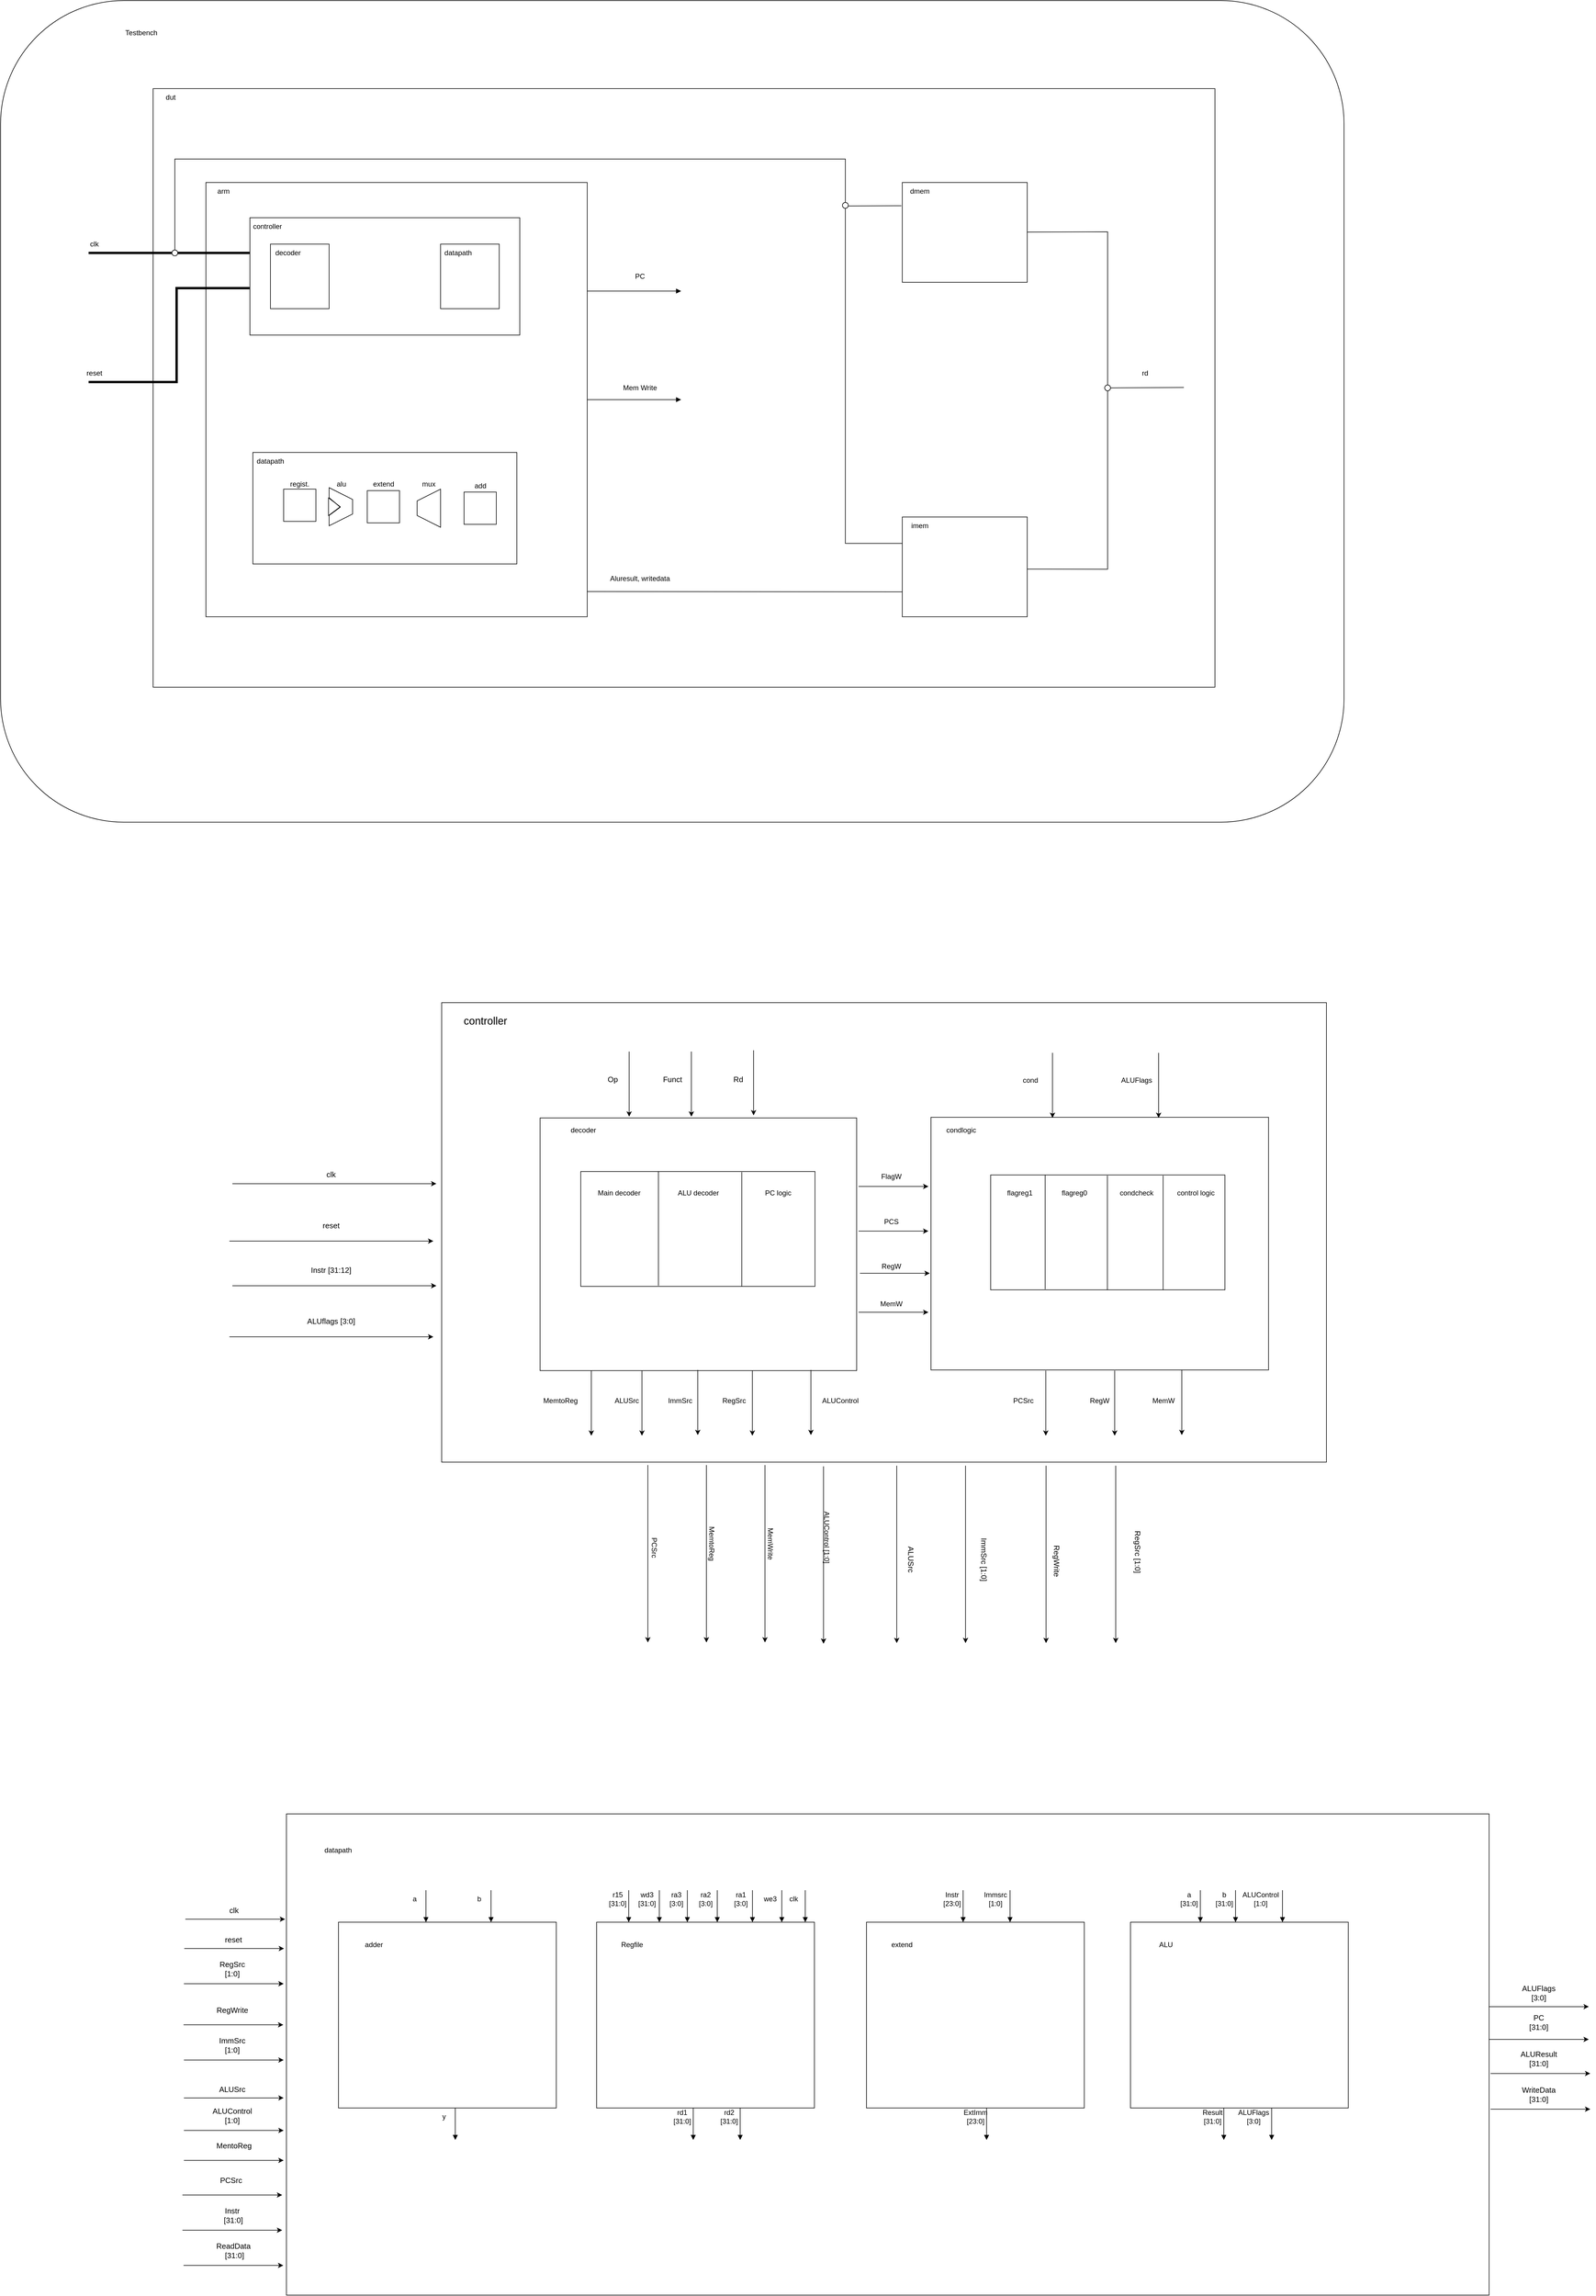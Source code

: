 <mxfile>
    <diagram id="PHuBY_gadde5fpfDUsAO" name="Page-1">
        <mxGraphModel dx="3190" dy="2375" grid="1" gridSize="10" guides="1" tooltips="1" connect="1" arrows="1" fold="1" page="1" pageScale="1" pageWidth="850" pageHeight="1100" math="0" shadow="0">
            <root>
                <mxCell id="0"/>
                <mxCell id="1" parent="0"/>
                <mxCell id="53" value="" style="rounded=1;whiteSpace=wrap;html=1;" parent="1" vertex="1">
                    <mxGeometry x="-710" y="1020" width="2290" height="1400" as="geometry"/>
                </mxCell>
                <mxCell id="2" value="" style="rounded=0;whiteSpace=wrap;html=1;movable=1;resizable=1;rotatable=1;deletable=1;editable=1;locked=0;connectable=1;" parent="1" vertex="1">
                    <mxGeometry x="-450" y="1170" width="1810" height="1020" as="geometry"/>
                </mxCell>
                <mxCell id="3" value="dut" style="text;html=1;align=center;verticalAlign=middle;whiteSpace=wrap;rounded=0;" parent="1" vertex="1">
                    <mxGeometry x="-450" y="1170" width="60" height="30" as="geometry"/>
                </mxCell>
                <mxCell id="4" value="" style="rounded=0;whiteSpace=wrap;html=1;" parent="1" vertex="1">
                    <mxGeometry x="827" y="1330" width="213" height="170" as="geometry"/>
                </mxCell>
                <mxCell id="5" style="edgeStyle=orthogonalEdgeStyle;rounded=0;orthogonalLoop=1;jettySize=auto;html=1;exitX=1;exitY=0.25;exitDx=0;exitDy=0;endArrow=block;endFill=1;" parent="1" source="7" edge="1">
                    <mxGeometry relative="1" as="geometry">
                        <mxPoint x="450" y="1515" as="targetPoint"/>
                    </mxGeometry>
                </mxCell>
                <mxCell id="6" style="edgeStyle=orthogonalEdgeStyle;rounded=0;orthogonalLoop=1;jettySize=auto;html=1;exitX=1;exitY=0.5;exitDx=0;exitDy=0;endArrow=block;endFill=1;" parent="1" source="7" edge="1">
                    <mxGeometry relative="1" as="geometry">
                        <mxPoint x="450" y="1700" as="targetPoint"/>
                    </mxGeometry>
                </mxCell>
                <mxCell id="7" value="" style="rounded=0;whiteSpace=wrap;html=1;movable=1;resizable=1;rotatable=1;deletable=1;editable=1;locked=0;connectable=1;" parent="1" vertex="1">
                    <mxGeometry x="-360" y="1330" width="650" height="740" as="geometry"/>
                </mxCell>
                <mxCell id="8" value="" style="rounded=0;whiteSpace=wrap;html=1;" parent="1" vertex="1">
                    <mxGeometry x="827" y="1900" width="213" height="170" as="geometry"/>
                </mxCell>
                <mxCell id="9" value="" style="endArrow=none;html=1;rounded=0;" parent="1" edge="1">
                    <mxGeometry width="50" height="50" relative="1" as="geometry">
                        <mxPoint x="1040" y="1414.47" as="sourcePoint"/>
                        <mxPoint x="1177" y="1780" as="targetPoint"/>
                        <Array as="points">
                            <mxPoint x="1177" y="1414"/>
                        </Array>
                    </mxGeometry>
                </mxCell>
                <mxCell id="10" value="" style="endArrow=none;html=1;rounded=0;exitX=1;exitY=0.522;exitDx=0;exitDy=0;exitPerimeter=0;" parent="1" source="8" edge="1">
                    <mxGeometry width="50" height="50" relative="1" as="geometry">
                        <mxPoint x="1040" y="2035" as="sourcePoint"/>
                        <mxPoint x="1177" y="1770" as="targetPoint"/>
                        <Array as="points">
                            <mxPoint x="1177" y="1989"/>
                        </Array>
                    </mxGeometry>
                </mxCell>
                <mxCell id="11" value="" style="endArrow=none;html=1;rounded=0;" parent="1" source="13" edge="1">
                    <mxGeometry width="50" height="50" relative="1" as="geometry">
                        <mxPoint x="1177" y="1679.29" as="sourcePoint"/>
                        <mxPoint x="1307" y="1679.29" as="targetPoint"/>
                    </mxGeometry>
                </mxCell>
                <mxCell id="12" value="" style="endArrow=none;html=1;rounded=0;" parent="1" target="13" edge="1">
                    <mxGeometry width="50" height="50" relative="1" as="geometry">
                        <mxPoint x="1177" y="1679.29" as="sourcePoint"/>
                        <mxPoint x="1307" y="1679.29" as="targetPoint"/>
                    </mxGeometry>
                </mxCell>
                <mxCell id="13" value="" style="ellipse;whiteSpace=wrap;html=1;aspect=fixed;fillColor=light-dark(#FFFFFF,#FFFFFF);" parent="1" vertex="1">
                    <mxGeometry x="1172" y="1675" width="10" height="10" as="geometry"/>
                </mxCell>
                <mxCell id="14" value="rd" style="text;html=1;align=center;verticalAlign=middle;whiteSpace=wrap;rounded=0;" parent="1" vertex="1">
                    <mxGeometry x="1211" y="1640" width="60" height="30" as="geometry"/>
                </mxCell>
                <mxCell id="15" value="arm" style="text;html=1;align=center;verticalAlign=middle;whiteSpace=wrap;rounded=0;" parent="1" vertex="1">
                    <mxGeometry x="-360" y="1330" width="60" height="30" as="geometry"/>
                </mxCell>
                <mxCell id="16" value="" style="rounded=0;whiteSpace=wrap;html=1;movable=0;resizable=0;rotatable=0;deletable=0;editable=0;locked=1;connectable=0;" parent="1" vertex="1">
                    <mxGeometry x="-285" y="1390" width="460" height="200" as="geometry"/>
                </mxCell>
                <mxCell id="17" value="" style="rounded=0;whiteSpace=wrap;html=1;strokeColor=light-dark(#000000,#FFFFFF);movable=0;resizable=0;rotatable=0;deletable=0;editable=0;locked=1;connectable=0;" parent="1" vertex="1">
                    <mxGeometry x="-280" y="1790" width="450" height="190" as="geometry"/>
                </mxCell>
                <mxCell id="18" value="" style="rounded=0;whiteSpace=wrap;html=1;" parent="1" vertex="1">
                    <mxGeometry x="-250" y="1435" width="100" height="110" as="geometry"/>
                </mxCell>
                <mxCell id="19" value="" style="rounded=0;whiteSpace=wrap;html=1;" parent="1" vertex="1">
                    <mxGeometry x="40" y="1435" width="100" height="110" as="geometry"/>
                </mxCell>
                <mxCell id="20" value="controller" style="text;html=1;align=center;verticalAlign=middle;whiteSpace=wrap;rounded=0;" parent="1" vertex="1">
                    <mxGeometry x="-285" y="1390" width="60" height="30" as="geometry"/>
                </mxCell>
                <mxCell id="21" value="decoder" style="text;html=1;align=center;verticalAlign=middle;whiteSpace=wrap;rounded=0;" parent="1" vertex="1">
                    <mxGeometry x="-250" y="1435" width="60" height="30" as="geometry"/>
                </mxCell>
                <mxCell id="22" value="datapath" style="text;html=1;align=center;verticalAlign=middle;whiteSpace=wrap;rounded=0;" parent="1" vertex="1">
                    <mxGeometry x="40" y="1435" width="60" height="30" as="geometry"/>
                </mxCell>
                <mxCell id="23" value="datapath" style="text;html=1;align=center;verticalAlign=middle;whiteSpace=wrap;rounded=0;" parent="1" vertex="1">
                    <mxGeometry x="-280" y="1790" width="60" height="30" as="geometry"/>
                </mxCell>
                <mxCell id="24" value="" style="rounded=0;whiteSpace=wrap;html=1;" parent="1" vertex="1">
                    <mxGeometry x="-85" y="1855" width="55" height="55" as="geometry"/>
                </mxCell>
                <mxCell id="25" value="" style="shape=trapezoid;perimeter=trapezoidPerimeter;whiteSpace=wrap;html=1;fixedSize=1;direction=north;" parent="1" vertex="1">
                    <mxGeometry y="1852.5" width="40" height="65" as="geometry"/>
                </mxCell>
                <mxCell id="26" value="" style="rounded=0;whiteSpace=wrap;html=1;" parent="1" vertex="1">
                    <mxGeometry x="80" y="1857.5" width="55" height="55" as="geometry"/>
                </mxCell>
                <mxCell id="27" value="" style="rounded=0;whiteSpace=wrap;html=1;" parent="1" vertex="1">
                    <mxGeometry x="-227.5" y="1852.5" width="55" height="55" as="geometry"/>
                </mxCell>
                <mxCell id="28" value="" style="shape=trapezoid;perimeter=trapezoidPerimeter;whiteSpace=wrap;html=1;fixedSize=1;direction=south;" parent="1" vertex="1">
                    <mxGeometry x="-150" y="1850" width="40" height="65" as="geometry"/>
                </mxCell>
                <mxCell id="29" value="" style="triangle;whiteSpace=wrap;html=1;strokeColor=light-dark(#000000, #121212);" parent="1" vertex="1">
                    <mxGeometry x="-151" y="1867.5" width="20" height="30" as="geometry"/>
                </mxCell>
                <mxCell id="30" value="" style="endArrow=none;html=1;rounded=0;entryX=0.994;entryY=0.513;entryDx=0;entryDy=0;entryPerimeter=0;exitX=0.261;exitY=1.001;exitDx=0;exitDy=0;exitPerimeter=0;" parent="1" source="28" edge="1">
                    <mxGeometry width="50" height="50" relative="1" as="geometry">
                        <mxPoint x="-150" y="1867.5" as="sourcePoint"/>
                        <mxPoint x="-130.76" y="1883.55" as="targetPoint"/>
                    </mxGeometry>
                </mxCell>
                <mxCell id="31" value="" style="endArrow=none;html=1;rounded=0;entryX=0.998;entryY=0.528;entryDx=0;entryDy=0;entryPerimeter=0;exitX=0.734;exitY=1.013;exitDx=0;exitDy=0;exitPerimeter=0;" parent="1" source="28" target="29" edge="1">
                    <mxGeometry width="50" height="50" relative="1" as="geometry">
                        <mxPoint x="-150.75" y="1897.5" as="sourcePoint"/>
                        <mxPoint x="-130.26" y="1883.73" as="targetPoint"/>
                    </mxGeometry>
                </mxCell>
                <mxCell id="32" value="regist." style="text;html=1;align=center;verticalAlign=middle;whiteSpace=wrap;rounded=0;" parent="1" vertex="1">
                    <mxGeometry x="-221" y="1838" width="42" height="12" as="geometry"/>
                </mxCell>
                <mxCell id="33" value="alu" style="text;html=1;align=center;verticalAlign=middle;whiteSpace=wrap;rounded=0;" parent="1" vertex="1">
                    <mxGeometry x="-150" y="1838" width="42" height="12" as="geometry"/>
                </mxCell>
                <mxCell id="34" value="extend" style="text;html=1;align=center;verticalAlign=middle;whiteSpace=wrap;rounded=0;" parent="1" vertex="1">
                    <mxGeometry x="-78.5" y="1838" width="42" height="12" as="geometry"/>
                </mxCell>
                <mxCell id="35" value="mux" style="text;html=1;align=center;verticalAlign=middle;whiteSpace=wrap;rounded=0;" parent="1" vertex="1">
                    <mxGeometry x="-1" y="1838" width="42" height="12" as="geometry"/>
                </mxCell>
                <mxCell id="36" value="add" style="text;html=1;align=center;verticalAlign=middle;whiteSpace=wrap;rounded=0;" parent="1" vertex="1">
                    <mxGeometry x="86.5" y="1840.5" width="42" height="12" as="geometry"/>
                </mxCell>
                <mxCell id="37" value="dmem" style="text;html=1;align=center;verticalAlign=middle;whiteSpace=wrap;rounded=0;" parent="1" vertex="1">
                    <mxGeometry x="827" y="1330" width="60" height="30" as="geometry"/>
                </mxCell>
                <mxCell id="38" value="imem" style="text;html=1;align=center;verticalAlign=middle;whiteSpace=wrap;rounded=0;" parent="1" vertex="1">
                    <mxGeometry x="827" y="1900" width="60" height="30" as="geometry"/>
                </mxCell>
                <mxCell id="39" value="" style="endArrow=none;html=1;rounded=0;shadow=0;strokeWidth=4;" parent="1" source="44" edge="1">
                    <mxGeometry width="50" height="50" relative="1" as="geometry">
                        <mxPoint x="-560" y="1450" as="sourcePoint"/>
                        <mxPoint x="-285" y="1450" as="targetPoint"/>
                    </mxGeometry>
                </mxCell>
                <mxCell id="40" value="" style="endArrow=none;html=1;rounded=0;strokeWidth=4;" parent="1" edge="1">
                    <mxGeometry width="50" height="50" relative="1" as="geometry">
                        <mxPoint x="-560" y="1670" as="sourcePoint"/>
                        <mxPoint x="-285" y="1510" as="targetPoint"/>
                        <Array as="points">
                            <mxPoint x="-410" y="1670"/>
                            <mxPoint x="-410" y="1510"/>
                        </Array>
                    </mxGeometry>
                </mxCell>
                <mxCell id="41" value="clk" style="text;html=1;align=center;verticalAlign=middle;whiteSpace=wrap;rounded=0;" parent="1" vertex="1">
                    <mxGeometry x="-580" y="1420" width="60" height="30" as="geometry"/>
                </mxCell>
                <mxCell id="42" value="reset" style="text;html=1;align=center;verticalAlign=middle;whiteSpace=wrap;rounded=0;" parent="1" vertex="1">
                    <mxGeometry x="-580" y="1640" width="60" height="30" as="geometry"/>
                </mxCell>
                <mxCell id="43" value="" style="endArrow=none;html=1;rounded=0;shadow=0;strokeWidth=4;" parent="1" target="44" edge="1">
                    <mxGeometry width="50" height="50" relative="1" as="geometry">
                        <mxPoint x="-560" y="1450" as="sourcePoint"/>
                        <mxPoint x="-285" y="1450" as="targetPoint"/>
                    </mxGeometry>
                </mxCell>
                <mxCell id="44" value="" style="ellipse;whiteSpace=wrap;html=1;aspect=fixed;fillColor=light-dark(#FFFFFF,#FFFFFF);" parent="1" vertex="1">
                    <mxGeometry x="-418" y="1445" width="10" height="10" as="geometry"/>
                </mxCell>
                <mxCell id="45" value="" style="endArrow=none;html=1;rounded=0;entryX=0;entryY=0.5;entryDx=0;entryDy=0;movable=1;resizable=1;rotatable=1;deletable=1;editable=1;locked=0;connectable=1;exitX=0.5;exitY=0;exitDx=0;exitDy=0;" parent="1" source="44" edge="1">
                    <mxGeometry width="50" height="50" relative="1" as="geometry">
                        <mxPoint x="-413" y="1450" as="sourcePoint"/>
                        <mxPoint x="827" y="1945.0" as="targetPoint"/>
                        <Array as="points">
                            <mxPoint x="-413" y="1290"/>
                            <mxPoint x="640" y="1290"/>
                            <mxPoint x="730" y="1290"/>
                            <mxPoint x="730" y="1710"/>
                            <mxPoint x="730" y="1945"/>
                        </Array>
                    </mxGeometry>
                </mxCell>
                <mxCell id="46" value="" style="endArrow=none;html=1;rounded=0;entryX=0;entryY=0.75;entryDx=0;entryDy=0;" parent="1" target="8" edge="1">
                    <mxGeometry width="50" height="50" relative="1" as="geometry">
                        <mxPoint x="290" y="2027" as="sourcePoint"/>
                        <mxPoint x="340" y="1970" as="targetPoint"/>
                    </mxGeometry>
                </mxCell>
                <mxCell id="47" value="PC" style="text;html=1;align=center;verticalAlign=middle;whiteSpace=wrap;rounded=0;" parent="1" vertex="1">
                    <mxGeometry x="350" y="1475" width="60" height="30" as="geometry"/>
                </mxCell>
                <mxCell id="48" value="Mem Write" style="text;html=1;align=center;verticalAlign=middle;whiteSpace=wrap;rounded=0;" parent="1" vertex="1">
                    <mxGeometry x="350" y="1665" width="60" height="30" as="geometry"/>
                </mxCell>
                <mxCell id="49" value="Aluresult, writedata" style="text;html=1;align=center;verticalAlign=middle;whiteSpace=wrap;rounded=0;" parent="1" vertex="1">
                    <mxGeometry x="320" y="1990" width="120" height="30" as="geometry"/>
                </mxCell>
                <mxCell id="50" value="" style="endArrow=none;html=1;rounded=0;entryX=-0.007;entryY=0.233;entryDx=0;entryDy=0;entryPerimeter=0;movable=1;resizable=1;rotatable=1;deletable=1;editable=1;locked=0;connectable=1;" parent="1" target="4" edge="1">
                    <mxGeometry width="50" height="50" relative="1" as="geometry">
                        <mxPoint x="730" y="1370" as="sourcePoint"/>
                        <mxPoint x="820" y="1370" as="targetPoint"/>
                    </mxGeometry>
                </mxCell>
                <mxCell id="51" value="" style="ellipse;whiteSpace=wrap;html=1;aspect=fixed;fillColor=light-dark(#FFFFFF,#FFFFFF);" parent="1" vertex="1">
                    <mxGeometry x="725" y="1364" width="10" height="10" as="geometry"/>
                </mxCell>
                <mxCell id="54" value="Testbench" style="text;html=1;align=center;verticalAlign=middle;whiteSpace=wrap;rounded=0;" parent="1" vertex="1">
                    <mxGeometry x="-520" y="1050" width="100" height="50" as="geometry"/>
                </mxCell>
                <mxCell id="55" value="" style="group" vertex="1" connectable="0" parent="1">
                    <mxGeometry x="-320" y="2700" width="1870" height="1120" as="geometry"/>
                </mxCell>
                <mxCell id="56" value="" style="endArrow=classic;html=1;rounded=0;" edge="1" parent="55">
                    <mxGeometry width="50" height="50" relative="1" as="geometry">
                        <mxPoint x="5.116" y="510.046" as="sourcePoint"/>
                        <mxPoint x="352.756" y="510.046" as="targetPoint"/>
                    </mxGeometry>
                </mxCell>
                <mxCell id="57" value="" style="endArrow=classic;html=1;rounded=0;" edge="1" parent="55">
                    <mxGeometry width="50" height="50" relative="1" as="geometry">
                        <mxPoint x="5.116" y="336.065" as="sourcePoint"/>
                        <mxPoint x="352.756" y="336.065" as="targetPoint"/>
                    </mxGeometry>
                </mxCell>
                <mxCell id="58" value="" style="endArrow=classic;html=1;rounded=0;" edge="1" parent="55">
                    <mxGeometry width="50" height="50" relative="1" as="geometry">
                        <mxPoint x="0.003" y="597.036" as="sourcePoint"/>
                        <mxPoint x="347.644" y="597.036" as="targetPoint"/>
                    </mxGeometry>
                </mxCell>
                <mxCell id="59" value="&lt;font style=&quot;font-size: 13px;&quot;&gt;clk&lt;/font&gt;" style="text;html=1;align=center;verticalAlign=middle;whiteSpace=wrap;rounded=0;" vertex="1" parent="55">
                    <mxGeometry x="112.475" y="303.444" width="122.697" height="32.621" as="geometry"/>
                </mxCell>
                <mxCell id="60" value="&lt;font style=&quot;font-size: 13px;&quot;&gt;reset&lt;/font&gt;" style="text;html=1;align=center;verticalAlign=middle;whiteSpace=wrap;rounded=0;" vertex="1" parent="55">
                    <mxGeometry x="112.475" y="390.434" width="122.697" height="32.621" as="geometry"/>
                </mxCell>
                <mxCell id="61" value="&lt;font style=&quot;font-size: 13px;&quot;&gt;Instr [31:12]&lt;/font&gt;" style="text;html=1;align=center;verticalAlign=middle;whiteSpace=wrap;rounded=0;" vertex="1" parent="55">
                    <mxGeometry x="112.475" y="466.551" width="122.697" height="32.621" as="geometry"/>
                </mxCell>
                <mxCell id="62" value="&lt;font style=&quot;font-size: 13px;&quot;&gt;ALUflags [3:0]&lt;/font&gt;" style="text;html=1;align=center;verticalAlign=middle;whiteSpace=wrap;rounded=0;" vertex="1" parent="55">
                    <mxGeometry x="112.475" y="553.541" width="122.697" height="32.621" as="geometry"/>
                </mxCell>
                <mxCell id="63" value="" style="rounded=0;whiteSpace=wrap;html=1;movable=1;resizable=1;rotatable=1;deletable=1;editable=1;locked=0;connectable=1;" vertex="1" parent="55">
                    <mxGeometry x="361.854" y="27.598" width="1508.146" height="782.913" as="geometry"/>
                </mxCell>
                <mxCell id="64" value="" style="rounded=0;whiteSpace=wrap;html=1;" vertex="1" parent="55">
                    <mxGeometry x="1195.903" y="222.913" width="575.427" height="430.602" as="geometry"/>
                </mxCell>
                <mxCell id="65" value="&lt;font style=&quot;font-size: 18px;&quot;&gt;controller&lt;/font&gt;" style="text;html=1;align=center;verticalAlign=middle;whiteSpace=wrap;rounded=0;" vertex="1" parent="55">
                    <mxGeometry x="338.459" width="196.715" height="117.437" as="geometry"/>
                </mxCell>
                <mxCell id="66" value="condlogic" style="text;html=1;align=center;verticalAlign=middle;whiteSpace=wrap;rounded=0;" vertex="1" parent="55">
                    <mxGeometry x="1148.714" y="186.006" width="196.715" height="117.437" as="geometry"/>
                </mxCell>
                <mxCell id="67" value="" style="endArrow=classic;html=1;rounded=0;" edge="1" parent="55">
                    <mxGeometry width="50" height="50" relative="1" as="geometry">
                        <mxPoint y="433.929" as="sourcePoint"/>
                        <mxPoint x="347.64" y="433.929" as="targetPoint"/>
                    </mxGeometry>
                </mxCell>
                <mxCell id="68" value="" style="endArrow=classic;html=1;rounded=0;" edge="1" parent="55">
                    <mxGeometry width="50" height="50" relative="1" as="geometry">
                        <mxPoint x="1583.963" y="113.087" as="sourcePoint"/>
                        <mxPoint x="1583.962" y="224" as="targetPoint"/>
                    </mxGeometry>
                </mxCell>
                <mxCell id="69" value="" style="endArrow=classic;html=1;rounded=0;" edge="1" parent="55">
                    <mxGeometry width="50" height="50" relative="1" as="geometry">
                        <mxPoint x="1072.504" y="555.187" as="sourcePoint"/>
                        <mxPoint x="1191.529" y="555.187" as="targetPoint"/>
                    </mxGeometry>
                </mxCell>
                <mxCell id="70" value="" style="endArrow=classic;html=1;rounded=0;" edge="1" parent="55">
                    <mxGeometry width="50" height="50" relative="1" as="geometry">
                        <mxPoint x="1074.837" y="488.785" as="sourcePoint"/>
                        <mxPoint x="1193.863" y="488.785" as="targetPoint"/>
                    </mxGeometry>
                </mxCell>
                <mxCell id="71" value="" style="endArrow=classic;html=1;rounded=0;" edge="1" parent="55">
                    <mxGeometry width="50" height="50" relative="1" as="geometry">
                        <mxPoint x="1072.504" y="416.85" as="sourcePoint"/>
                        <mxPoint x="1191.529" y="416.85" as="targetPoint"/>
                    </mxGeometry>
                </mxCell>
                <mxCell id="72" value="" style="endArrow=classic;html=1;rounded=0;" edge="1" parent="55">
                    <mxGeometry width="50" height="50" relative="1" as="geometry">
                        <mxPoint x="1072.504" y="340.764" as="sourcePoint"/>
                        <mxPoint x="1191.529" y="340.764" as="targetPoint"/>
                    </mxGeometry>
                </mxCell>
                <mxCell id="73" value="FlagW" style="text;html=1;align=center;verticalAlign=middle;whiteSpace=wrap;rounded=0;" vertex="1" parent="55">
                    <mxGeometry x="1091.097" y="307.369" width="74.866" height="32.621" as="geometry"/>
                </mxCell>
                <mxCell id="74" value="PCS" style="text;html=1;align=center;verticalAlign=middle;whiteSpace=wrap;rounded=0;" vertex="1" parent="55">
                    <mxGeometry x="1091.097" y="384.932" width="74.866" height="32.621" as="geometry"/>
                </mxCell>
                <mxCell id="75" value="RegW" style="text;html=1;align=center;verticalAlign=middle;whiteSpace=wrap;rounded=0;" vertex="1" parent="55">
                    <mxGeometry x="1091.097" y="461.049" width="74.866" height="32.621" as="geometry"/>
                </mxCell>
                <mxCell id="76" value="MemW" style="text;html=1;align=center;verticalAlign=middle;whiteSpace=wrap;rounded=0;" vertex="1" parent="55">
                    <mxGeometry x="1091.097" y="524.845" width="74.866" height="32.621" as="geometry"/>
                </mxCell>
                <mxCell id="77" value="" style="rounded=0;whiteSpace=wrap;html=1;" vertex="1" parent="55">
                    <mxGeometry x="529.601" y="224" width="539.64" height="430.602" as="geometry"/>
                </mxCell>
                <mxCell id="78" value="decoder" style="text;html=1;align=center;verticalAlign=middle;whiteSpace=wrap;rounded=0;" vertex="1" parent="55">
                    <mxGeometry x="505.35" y="186.006" width="196.715" height="117.437" as="geometry"/>
                </mxCell>
                <mxCell id="79" value="" style="endArrow=classic;html=1;rounded=0;" edge="1" parent="55">
                    <mxGeometry width="50" height="50" relative="1" as="geometry">
                        <mxPoint x="681.419" y="110.913" as="sourcePoint"/>
                        <mxPoint x="681.419" y="221.825" as="targetPoint"/>
                    </mxGeometry>
                </mxCell>
                <mxCell id="80" value="" style="endArrow=classic;html=1;rounded=0;" edge="1" parent="55">
                    <mxGeometry width="50" height="50" relative="1" as="geometry">
                        <mxPoint x="787.479" y="110.913" as="sourcePoint"/>
                        <mxPoint x="787.478" y="221.825" as="targetPoint"/>
                    </mxGeometry>
                </mxCell>
                <mxCell id="81" value="" style="endArrow=classic;html=1;rounded=0;" edge="1" parent="55">
                    <mxGeometry width="50" height="50" relative="1" as="geometry">
                        <mxPoint x="893.538" y="108.738" as="sourcePoint"/>
                        <mxPoint x="893.538" y="219.65" as="targetPoint"/>
                    </mxGeometry>
                </mxCell>
                <mxCell id="82" value="&lt;font style=&quot;font-size: 13px;&quot;&gt;Op&lt;/font&gt;" style="text;html=1;align=center;verticalAlign=middle;whiteSpace=wrap;rounded=0;" vertex="1" parent="55">
                    <mxGeometry x="591.99" y="141.359" width="122.697" height="32.621" as="geometry"/>
                </mxCell>
                <mxCell id="83" value="&lt;font style=&quot;font-size: 13px;&quot;&gt;Funct&lt;/font&gt;" style="text;html=1;align=center;verticalAlign=middle;whiteSpace=wrap;rounded=0;" vertex="1" parent="55">
                    <mxGeometry x="693.895" y="141.359" width="122.697" height="32.621" as="geometry"/>
                </mxCell>
                <mxCell id="84" value="&lt;font style=&quot;font-size: 13px;&quot;&gt;Rd&lt;/font&gt;" style="text;html=1;align=center;verticalAlign=middle;whiteSpace=wrap;rounded=0;" vertex="1" parent="55">
                    <mxGeometry x="806.194" y="141.359" width="122.697" height="32.621" as="geometry"/>
                </mxCell>
                <mxCell id="85" value="" style="endArrow=classic;html=1;rounded=0;" edge="1" parent="55">
                    <mxGeometry width="50" height="50" relative="1" as="geometry">
                        <mxPoint x="616.942" y="654.602" as="sourcePoint"/>
                        <mxPoint x="616.942" y="765.515" as="targetPoint"/>
                    </mxGeometry>
                </mxCell>
                <mxCell id="86" value="" style="endArrow=classic;html=1;rounded=0;" edge="1" parent="55">
                    <mxGeometry width="50" height="50" relative="1" as="geometry">
                        <mxPoint x="703.253" y="654.602" as="sourcePoint"/>
                        <mxPoint x="703.253" y="765.515" as="targetPoint"/>
                    </mxGeometry>
                </mxCell>
                <mxCell id="87" value="" style="endArrow=classic;html=1;rounded=0;" edge="1" parent="55">
                    <mxGeometry width="50" height="50" relative="1" as="geometry">
                        <mxPoint x="798.378" y="653.515" as="sourcePoint"/>
                        <mxPoint x="798.378" y="764.427" as="targetPoint"/>
                    </mxGeometry>
                </mxCell>
                <mxCell id="88" value="" style="endArrow=classic;html=1;rounded=0;" edge="1" parent="55">
                    <mxGeometry width="50" height="50" relative="1" as="geometry">
                        <mxPoint x="891.45" y="654.602" as="sourcePoint"/>
                        <mxPoint x="891.449" y="765.515" as="targetPoint"/>
                    </mxGeometry>
                </mxCell>
                <mxCell id="89" value="" style="endArrow=classic;html=1;rounded=0;" edge="1" parent="55">
                    <mxGeometry width="50" height="50" relative="1" as="geometry">
                        <mxPoint x="1403.043" y="113.087" as="sourcePoint"/>
                        <mxPoint x="1403.043" y="224" as="targetPoint"/>
                    </mxGeometry>
                </mxCell>
                <mxCell id="90" value="cond" style="text;html=1;align=center;verticalAlign=middle;whiteSpace=wrap;rounded=0;" vertex="1" parent="55">
                    <mxGeometry x="1328.171" y="143.534" width="74.866" height="32.621" as="geometry"/>
                </mxCell>
                <mxCell id="91" value="ALUFlags" style="text;html=1;align=center;verticalAlign=middle;whiteSpace=wrap;rounded=0;" vertex="1" parent="55">
                    <mxGeometry x="1509.097" y="143.534" width="74.866" height="32.621" as="geometry"/>
                </mxCell>
                <mxCell id="92" value="" style="endArrow=classic;html=1;rounded=0;" edge="1" parent="55">
                    <mxGeometry width="50" height="50" relative="1" as="geometry">
                        <mxPoint x="1391.64" y="654.602" as="sourcePoint"/>
                        <mxPoint x="1391.64" y="765.515" as="targetPoint"/>
                    </mxGeometry>
                </mxCell>
                <mxCell id="93" value="" style="endArrow=classic;html=1;rounded=0;" edge="1" parent="55">
                    <mxGeometry width="50" height="50" relative="1" as="geometry">
                        <mxPoint x="1509.095" y="654.602" as="sourcePoint"/>
                        <mxPoint x="1509.095" y="765.515" as="targetPoint"/>
                    </mxGeometry>
                </mxCell>
                <mxCell id="94" value="" style="endArrow=classic;html=1;rounded=0;" edge="1" parent="55">
                    <mxGeometry width="50" height="50" relative="1" as="geometry">
                        <mxPoint x="1623.474" y="653.515" as="sourcePoint"/>
                        <mxPoint x="1623.473" y="764.427" as="targetPoint"/>
                    </mxGeometry>
                </mxCell>
                <mxCell id="95" value="PCSrc" style="text;html=1;align=center;verticalAlign=middle;whiteSpace=wrap;rounded=0;" vertex="1" parent="55">
                    <mxGeometry x="1315.694" y="689.398" width="74.866" height="32.621" as="geometry"/>
                </mxCell>
                <mxCell id="96" value="" style="endArrow=classic;html=1;rounded=0;" edge="1" parent="55">
                    <mxGeometry width="50" height="50" relative="1" as="geometry">
                        <mxPoint x="1137.539" y="816.621" as="sourcePoint"/>
                        <mxPoint x="1137.539" y="1118.913" as="targetPoint"/>
                    </mxGeometry>
                </mxCell>
                <mxCell id="97" value="" style="endArrow=classic;html=1;rounded=0;" edge="1" parent="55">
                    <mxGeometry width="50" height="50" relative="1" as="geometry">
                        <mxPoint x="1012.762" y="817.709" as="sourcePoint"/>
                        <mxPoint x="1012.762" y="1120" as="targetPoint"/>
                    </mxGeometry>
                </mxCell>
                <mxCell id="98" value="&lt;font style=&quot;font-size: 13px;&quot;&gt;ALUSrc&lt;/font&gt;" style="text;html=1;align=center;verticalAlign=middle;whiteSpace=wrap;rounded=0;rotation=90;" vertex="1" parent="55">
                    <mxGeometry x="1100.106" y="960.155" width="122.697" height="32.621" as="geometry"/>
                </mxCell>
                <mxCell id="99" value="" style="endArrow=classic;html=1;rounded=0;" edge="1" parent="55">
                    <mxGeometry width="50" height="50" relative="1" as="geometry">
                        <mxPoint x="912.941" y="815.534" as="sourcePoint"/>
                        <mxPoint x="912.941" y="1117.825" as="targetPoint"/>
                    </mxGeometry>
                </mxCell>
                <mxCell id="100" value="" style="endArrow=classic;html=1;rounded=0;" edge="1" parent="55">
                    <mxGeometry width="50" height="50" relative="1" as="geometry">
                        <mxPoint x="713.3" y="815.534" as="sourcePoint"/>
                        <mxPoint x="713.3" y="1117.825" as="targetPoint"/>
                    </mxGeometry>
                </mxCell>
                <mxCell id="101" value="" style="endArrow=classic;html=1;rounded=0;" edge="1" parent="55">
                    <mxGeometry width="50" height="50" relative="1" as="geometry">
                        <mxPoint x="813.12" y="815.534" as="sourcePoint"/>
                        <mxPoint x="813.12" y="1117.825" as="targetPoint"/>
                    </mxGeometry>
                </mxCell>
                <mxCell id="102" value="ALUControl [1:0]" style="text;html=1;align=center;verticalAlign=middle;resizable=0;points=[];autosize=1;strokeColor=none;fillColor=none;rotation=90;" vertex="1" parent="55">
                    <mxGeometry x="962.852" y="923.184" width="110" height="30" as="geometry"/>
                </mxCell>
                <mxCell id="103" value="MemWrite" style="text;html=1;align=center;verticalAlign=middle;resizable=0;points=[];autosize=1;strokeColor=none;fillColor=none;rotation=90;" vertex="1" parent="55">
                    <mxGeometry x="881.747" y="934.058" width="80" height="30" as="geometry"/>
                </mxCell>
                <mxCell id="104" value="MemtoReg" style="text;html=1;align=center;verticalAlign=middle;resizable=0;points=[];autosize=1;strokeColor=none;fillColor=none;rotation=90;" vertex="1" parent="55">
                    <mxGeometry x="781.926" y="934.058" width="80" height="30" as="geometry"/>
                </mxCell>
                <mxCell id="105" value="PCSrc" style="text;html=1;align=center;verticalAlign=middle;resizable=0;points=[];autosize=1;strokeColor=none;fillColor=none;rotation=90;" vertex="1" parent="55">
                    <mxGeometry x="694.583" y="940.583" width="60" height="30" as="geometry"/>
                </mxCell>
                <mxCell id="106" value="&lt;font style=&quot;font-size: 13px;&quot;&gt;RegSrc [1:0]&lt;/font&gt;" style="text;html=1;align=center;verticalAlign=middle;whiteSpace=wrap;rounded=0;rotation=90;" vertex="1" parent="55">
                    <mxGeometry x="1486.914" y="947.107" width="122.697" height="32.621" as="geometry"/>
                </mxCell>
                <mxCell id="107" value="" style="endArrow=classic;html=1;rounded=0;" edge="1" parent="55">
                    <mxGeometry width="50" height="50" relative="1" as="geometry">
                        <mxPoint x="1510.832" y="816.621" as="sourcePoint"/>
                        <mxPoint x="1510.832" y="1118.913" as="targetPoint"/>
                    </mxGeometry>
                </mxCell>
                <mxCell id="108" value="" style="endArrow=classic;html=1;rounded=0;" edge="1" parent="55">
                    <mxGeometry width="50" height="50" relative="1" as="geometry">
                        <mxPoint x="1392.082" y="816.621" as="sourcePoint"/>
                        <mxPoint x="1392.082" y="1118.913" as="targetPoint"/>
                    </mxGeometry>
                </mxCell>
                <mxCell id="109" value="&lt;font style=&quot;font-size: 13px;&quot;&gt;RegWrite&lt;/font&gt;" style="text;html=1;align=center;verticalAlign=middle;whiteSpace=wrap;rounded=0;rotation=90;" vertex="1" parent="55">
                    <mxGeometry x="1349.658" y="962.33" width="122.697" height="32.621" as="geometry"/>
                </mxCell>
                <mxCell id="110" value="" style="endArrow=classic;html=1;rounded=0;" edge="1" parent="55">
                    <mxGeometry width="50" height="50" relative="1" as="geometry">
                        <mxPoint x="1254.828" y="816.621" as="sourcePoint"/>
                        <mxPoint x="1254.828" y="1118.913" as="targetPoint"/>
                    </mxGeometry>
                </mxCell>
                <mxCell id="111" value="&lt;span style=&quot;font-size: 13px;&quot;&gt;ImmSrc [1:0]&lt;/span&gt;" style="text;html=1;align=center;verticalAlign=middle;whiteSpace=wrap;rounded=0;rotation=90;" vertex="1" parent="55">
                    <mxGeometry x="1224.882" y="960.155" width="122.697" height="32.621" as="geometry"/>
                </mxCell>
                <mxCell id="112" value="RegW" style="text;html=1;align=center;verticalAlign=middle;whiteSpace=wrap;rounded=0;" vertex="1" parent="55">
                    <mxGeometry x="1446.185" y="689.398" width="74.866" height="32.621" as="geometry"/>
                </mxCell>
                <mxCell id="113" value="MemW" style="text;html=1;align=center;verticalAlign=middle;whiteSpace=wrap;rounded=0;" vertex="1" parent="55">
                    <mxGeometry x="1554.84" y="689.398" width="74.866" height="32.621" as="geometry"/>
                </mxCell>
                <mxCell id="114" value="" style="endArrow=classic;html=1;rounded=0;" edge="1" parent="55">
                    <mxGeometry width="50" height="50" relative="1" as="geometry">
                        <mxPoint x="991.271" y="653.515" as="sourcePoint"/>
                        <mxPoint x="991.27" y="764.427" as="targetPoint"/>
                    </mxGeometry>
                </mxCell>
                <mxCell id="115" value="MemtoReg" style="text;html=1;align=center;verticalAlign=middle;whiteSpace=wrap;rounded=0;" vertex="1" parent="55">
                    <mxGeometry x="527.495" y="689.398" width="74.866" height="32.621" as="geometry"/>
                </mxCell>
                <mxCell id="116" value="ALUSrc" style="text;html=1;align=center;verticalAlign=middle;whiteSpace=wrap;rounded=0;" vertex="1" parent="55">
                    <mxGeometry x="639.818" y="689.398" width="74.866" height="32.621" as="geometry"/>
                </mxCell>
                <mxCell id="117" value="ImmSrc" style="text;html=1;align=center;verticalAlign=middle;whiteSpace=wrap;rounded=0;" vertex="1" parent="55">
                    <mxGeometry x="731.329" y="689.398" width="74.866" height="32.621" as="geometry"/>
                </mxCell>
                <mxCell id="118" value="RegSrc" style="text;html=1;align=center;verticalAlign=middle;whiteSpace=wrap;rounded=0;" vertex="1" parent="55">
                    <mxGeometry x="822.828" y="689.398" width="74.866" height="32.621" as="geometry"/>
                </mxCell>
                <mxCell id="119" value="ALUControl" style="text;html=1;align=center;verticalAlign=middle;whiteSpace=wrap;rounded=0;" vertex="1" parent="55">
                    <mxGeometry x="1003.753" y="689.398" width="74.866" height="32.621" as="geometry"/>
                </mxCell>
                <mxCell id="120" value="" style="rounded=0;whiteSpace=wrap;html=1;" vertex="1" parent="55">
                    <mxGeometry x="598.929" y="315.34" width="399.284" height="195.728" as="geometry"/>
                </mxCell>
                <mxCell id="121" value="" style="rounded=0;whiteSpace=wrap;html=1;" vertex="1" parent="55">
                    <mxGeometry x="1297.676" y="321.19" width="399.284" height="195.728" as="geometry"/>
                </mxCell>
                <mxCell id="122" value="" style="endArrow=none;html=1;rounded=0;entryX=0.25;entryY=0;entryDx=0;entryDy=0;" edge="1" parent="55">
                    <mxGeometry width="50" height="50" relative="1" as="geometry">
                        <mxPoint x="731.354" y="509.981" as="sourcePoint"/>
                        <mxPoint x="731.354" y="315.34" as="targetPoint"/>
                    </mxGeometry>
                </mxCell>
                <mxCell id="123" value="" style="endArrow=none;html=1;rounded=0;entryX=0.25;entryY=0;entryDx=0;entryDy=0;" edge="1" parent="55">
                    <mxGeometry width="50" height="50" relative="1" as="geometry">
                        <mxPoint x="873.437" y="511.068" as="sourcePoint"/>
                        <mxPoint x="873.437" y="316.427" as="targetPoint"/>
                    </mxGeometry>
                </mxCell>
                <mxCell id="124" value="Main decoder" style="text;html=1;align=center;verticalAlign=middle;whiteSpace=wrap;rounded=0;" vertex="1" parent="55">
                    <mxGeometry x="627.204" y="336.065" width="74.866" height="32.621" as="geometry"/>
                </mxCell>
                <mxCell id="125" value="ALU decoder" style="text;html=1;align=center;verticalAlign=middle;whiteSpace=wrap;rounded=0;" vertex="1" parent="55">
                    <mxGeometry x="761.987" y="336.065" width="74.866" height="32.621" as="geometry"/>
                </mxCell>
                <mxCell id="126" value="PC logic" style="text;html=1;align=center;verticalAlign=middle;whiteSpace=wrap;rounded=0;" vertex="1" parent="55">
                    <mxGeometry x="898.392" y="336.065" width="74.866" height="32.621" as="geometry"/>
                </mxCell>
                <mxCell id="127" value="" style="endArrow=none;html=1;rounded=0;entryX=0.25;entryY=0;entryDx=0;entryDy=0;" edge="1" parent="55">
                    <mxGeometry width="50" height="50" relative="1" as="geometry">
                        <mxPoint x="1390.56" y="515.831" as="sourcePoint"/>
                        <mxPoint x="1390.56" y="321.19" as="targetPoint"/>
                    </mxGeometry>
                </mxCell>
                <mxCell id="128" value="" style="endArrow=none;html=1;rounded=0;entryX=0.25;entryY=0;entryDx=0;entryDy=0;" edge="1" parent="55">
                    <mxGeometry width="50" height="50" relative="1" as="geometry">
                        <mxPoint x="1496.657" y="516.918" as="sourcePoint"/>
                        <mxPoint x="1496.657" y="322.277" as="targetPoint"/>
                    </mxGeometry>
                </mxCell>
                <mxCell id="129" value="" style="endArrow=none;html=1;rounded=0;entryX=0.25;entryY=0;entryDx=0;entryDy=0;" edge="1" parent="55">
                    <mxGeometry width="50" height="50" relative="1" as="geometry">
                        <mxPoint x="1591.611" y="516.918" as="sourcePoint"/>
                        <mxPoint x="1591.611" y="322.277" as="targetPoint"/>
                    </mxGeometry>
                </mxCell>
                <mxCell id="130" value="flagreg1" style="text;html=1;align=center;verticalAlign=middle;whiteSpace=wrap;rounded=0;" vertex="1" parent="55">
                    <mxGeometry x="1310.154" y="336.065" width="74.866" height="32.621" as="geometry"/>
                </mxCell>
                <mxCell id="131" value="flagreg0&lt;span style=&quot;color: rgba(0, 0, 0, 0); font-family: monospace; font-size: 0px; text-align: start; text-wrap-mode: nowrap;&quot;&gt;%3CmxGraphModel%3E%3Croot%3E%3CmxCell%20id%3D%220%22%2F%3E%3CmxCell%20id%3D%221%22%20parent%3D%220%22%2F%3E%3CmxCell%20id%3D%222%22%20value%3D%22flagreg1%22%20style%3D%22text%3Bhtml%3D1%3Balign%3Dcenter%3BverticalAlign%3Dmiddle%3BwhiteSpace%3Dwrap%3Brounded%3D0%3B%22%20vertex%3D%221%22%20parent%3D%221%22%3E%3CmxGeometry%20x%3D%22560%22%20y%3D%222639.06%22%20width%3D%2260%22%20height%3D%2230%22%20as%3D%22geometry%22%2F%3E%3C%2FmxCell%3E%3C%2Froot%3E%3C%2FmxGraphModel%3E&lt;/span&gt;" style="text;html=1;align=center;verticalAlign=middle;whiteSpace=wrap;rounded=0;" vertex="1" parent="55">
                    <mxGeometry x="1403.037" y="336.065" width="74.866" height="32.621" as="geometry"/>
                </mxCell>
                <mxCell id="132" value="condcheck" style="text;html=1;align=center;verticalAlign=middle;whiteSpace=wrap;rounded=0;" vertex="1" parent="55">
                    <mxGeometry x="1509.097" y="336.065" width="74.866" height="32.621" as="geometry"/>
                </mxCell>
                <mxCell id="133" value="control logic" style="text;html=1;align=center;verticalAlign=middle;whiteSpace=wrap;rounded=0;" vertex="1" parent="55">
                    <mxGeometry x="1609.617" y="336.065" width="74.866" height="32.621" as="geometry"/>
                </mxCell>
                <mxCell id="134" value="y" style="group;movable=1;resizable=1;rotatable=1;deletable=1;editable=1;locked=0;connectable=1;" connectable="0" vertex="1" parent="1">
                    <mxGeometry x="-222.75" y="4110" width="2050" height="820" as="geometry"/>
                </mxCell>
                <mxCell id="135" value="" style="rounded=0;whiteSpace=wrap;html=1;movable=0;resizable=0;rotatable=0;deletable=0;editable=0;locked=1;connectable=0;" vertex="1" parent="134">
                    <mxGeometry width="2050" height="820" as="geometry"/>
                </mxCell>
                <mxCell id="136" value="" style="rounded=0;whiteSpace=wrap;html=1;" vertex="1" parent="134">
                    <mxGeometry x="528.75" y="184.5" width="371.25" height="316.611" as="geometry"/>
                </mxCell>
                <mxCell id="137" value="datapath" style="text;html=1;align=center;verticalAlign=middle;whiteSpace=wrap;rounded=0;" vertex="1" parent="134">
                    <mxGeometry width="177.228" height="123.0" as="geometry"/>
                </mxCell>
                <mxCell id="138" value="" style="rounded=0;whiteSpace=wrap;html=1;" vertex="1" parent="134">
                    <mxGeometry x="88.75" y="184.5" width="371.25" height="316.611" as="geometry"/>
                </mxCell>
                <mxCell id="139" value="" style="rounded=0;whiteSpace=wrap;html=1;" vertex="1" parent="134">
                    <mxGeometry x="988.75" y="184.5" width="371.25" height="316.611" as="geometry"/>
                </mxCell>
                <mxCell id="140" value="" style="rounded=0;whiteSpace=wrap;html=1;" vertex="1" parent="134">
                    <mxGeometry x="1438.75" y="184.5" width="371.25" height="316.611" as="geometry"/>
                </mxCell>
                <mxCell id="141" value="adder" style="text;html=1;align=center;verticalAlign=middle;whiteSpace=wrap;rounded=0;" vertex="1" parent="134">
                    <mxGeometry x="88.75" y="184.5" width="121.25" height="77.444" as="geometry"/>
                </mxCell>
                <mxCell id="142" value="Regfile" style="text;html=1;align=center;verticalAlign=middle;whiteSpace=wrap;rounded=0;" vertex="1" parent="134">
                    <mxGeometry x="528.75" y="184.5" width="121.25" height="77.444" as="geometry"/>
                </mxCell>
                <mxCell id="143" value="extend" style="text;html=1;align=center;verticalAlign=middle;whiteSpace=wrap;rounded=0;" vertex="1" parent="134">
                    <mxGeometry x="988.75" y="184.5" width="121.25" height="77.444" as="geometry"/>
                </mxCell>
                <mxCell id="144" value="ALU" style="text;html=1;align=center;verticalAlign=middle;whiteSpace=wrap;rounded=0;" vertex="1" parent="134">
                    <mxGeometry x="1438.75" y="184.5" width="121.25" height="77.444" as="geometry"/>
                </mxCell>
                <mxCell id="145" value="" style="endArrow=block;html=1;rounded=0;endFill=1;" edge="1" parent="134">
                    <mxGeometry width="50" height="50" relative="1" as="geometry">
                        <mxPoint x="237.82" y="130" as="sourcePoint"/>
                        <mxPoint x="237.82" y="184.5" as="targetPoint"/>
                    </mxGeometry>
                </mxCell>
                <mxCell id="146" value="" style="endArrow=block;html=1;rounded=0;endFill=1;" edge="1" parent="134">
                    <mxGeometry width="50" height="50" relative="1" as="geometry">
                        <mxPoint x="348.75" y="130" as="sourcePoint"/>
                        <mxPoint x="348.75" y="184.5" as="targetPoint"/>
                    </mxGeometry>
                </mxCell>
                <mxCell id="147" value="a" style="text;html=1;align=center;verticalAlign=middle;whiteSpace=wrap;rounded=0;" vertex="1" parent="134">
                    <mxGeometry x="188.75" y="130" width="60" height="30" as="geometry"/>
                </mxCell>
                <mxCell id="148" value="b" style="text;html=1;align=center;verticalAlign=middle;whiteSpace=wrap;rounded=0;" vertex="1" parent="134">
                    <mxGeometry x="298.75" y="130" width="60" height="30" as="geometry"/>
                </mxCell>
                <mxCell id="149" value="" style="endArrow=block;html=1;rounded=0;endFill=1;" edge="1" parent="134">
                    <mxGeometry width="50" height="50" relative="1" as="geometry">
                        <mxPoint x="287.82" y="501.11" as="sourcePoint"/>
                        <mxPoint x="287.82" y="555.61" as="targetPoint"/>
                    </mxGeometry>
                </mxCell>
                <mxCell id="150" value="y" style="text;html=1;align=center;verticalAlign=middle;whiteSpace=wrap;rounded=0;" vertex="1" parent="134">
                    <mxGeometry x="238.75" y="501.11" width="60" height="30" as="geometry"/>
                </mxCell>
                <mxCell id="151" value="" style="endArrow=block;html=1;rounded=0;endFill=1;" edge="1" parent="134">
                    <mxGeometry width="50" height="50" relative="1" as="geometry">
                        <mxPoint x="844.38" y="130" as="sourcePoint"/>
                        <mxPoint x="844.38" y="184.5" as="targetPoint"/>
                    </mxGeometry>
                </mxCell>
                <mxCell id="152" value="" style="endArrow=block;html=1;rounded=0;endFill=1;" edge="1" parent="134">
                    <mxGeometry width="50" height="50" relative="1" as="geometry">
                        <mxPoint x="884.38" y="130" as="sourcePoint"/>
                        <mxPoint x="884.38" y="184.5" as="targetPoint"/>
                    </mxGeometry>
                </mxCell>
                <mxCell id="153" value="we3" style="text;html=1;align=center;verticalAlign=middle;whiteSpace=wrap;rounded=0;" vertex="1" parent="134">
                    <mxGeometry x="794.38" y="130" width="60" height="30" as="geometry"/>
                </mxCell>
                <mxCell id="154" value="clk" style="text;html=1;align=center;verticalAlign=middle;whiteSpace=wrap;rounded=0;" vertex="1" parent="134">
                    <mxGeometry x="834.38" y="130" width="60" height="30" as="geometry"/>
                </mxCell>
                <mxCell id="155" value="" style="endArrow=block;html=1;rounded=0;endFill=1;" edge="1" parent="134">
                    <mxGeometry width="50" height="50" relative="1" as="geometry">
                        <mxPoint x="794.38" y="130" as="sourcePoint"/>
                        <mxPoint x="794.38" y="184.5" as="targetPoint"/>
                    </mxGeometry>
                </mxCell>
                <mxCell id="156" value="ra1&lt;div&gt;[3:0]&lt;/div&gt;" style="text;html=1;align=center;verticalAlign=middle;whiteSpace=wrap;rounded=0;" vertex="1" parent="134">
                    <mxGeometry x="744.38" y="130" width="60" height="30" as="geometry"/>
                </mxCell>
                <mxCell id="157" value="" style="endArrow=block;html=1;rounded=0;endFill=1;" edge="1" parent="134">
                    <mxGeometry width="50" height="50" relative="1" as="geometry">
                        <mxPoint x="635.63" y="130" as="sourcePoint"/>
                        <mxPoint x="635.63" y="184.5" as="targetPoint"/>
                    </mxGeometry>
                </mxCell>
                <mxCell id="158" value="wd3&lt;div&gt;[31:0]&lt;/div&gt;" style="text;html=1;align=center;verticalAlign=middle;whiteSpace=wrap;rounded=0;" vertex="1" parent="134">
                    <mxGeometry x="584.38" y="130" width="60" height="30" as="geometry"/>
                </mxCell>
                <mxCell id="159" value="" style="endArrow=block;html=1;rounded=0;endFill=1;" edge="1" parent="134">
                    <mxGeometry width="50" height="50" relative="1" as="geometry">
                        <mxPoint x="583.45" y="130" as="sourcePoint"/>
                        <mxPoint x="583.45" y="184.5" as="targetPoint"/>
                    </mxGeometry>
                </mxCell>
                <mxCell id="160" value="r15&lt;div&gt;[31:0]&lt;/div&gt;" style="text;html=1;align=center;verticalAlign=middle;whiteSpace=wrap;rounded=0;" vertex="1" parent="134">
                    <mxGeometry x="534.38" y="130" width="60" height="30" as="geometry"/>
                </mxCell>
                <mxCell id="161" value="" style="endArrow=block;html=1;rounded=0;endFill=1;" edge="1" parent="134">
                    <mxGeometry width="50" height="50" relative="1" as="geometry">
                        <mxPoint x="683.38" y="130" as="sourcePoint"/>
                        <mxPoint x="683.38" y="184.5" as="targetPoint"/>
                    </mxGeometry>
                </mxCell>
                <mxCell id="162" value="ra3&lt;div&gt;[3:0]&lt;/div&gt;" style="text;html=1;align=center;verticalAlign=middle;whiteSpace=wrap;rounded=0;" vertex="1" parent="134">
                    <mxGeometry x="634.38" y="130" width="60" height="30" as="geometry"/>
                </mxCell>
                <mxCell id="163" value="" style="endArrow=block;html=1;rounded=0;endFill=1;" edge="1" parent="134">
                    <mxGeometry width="50" height="50" relative="1" as="geometry">
                        <mxPoint x="734.38" y="130" as="sourcePoint"/>
                        <mxPoint x="734.38" y="184.5" as="targetPoint"/>
                    </mxGeometry>
                </mxCell>
                <mxCell id="164" value="ra2&lt;div&gt;[3:0]&lt;/div&gt;" style="text;html=1;align=center;verticalAlign=middle;whiteSpace=wrap;rounded=0;" vertex="1" parent="134">
                    <mxGeometry x="684.38" y="130" width="60" height="30" as="geometry"/>
                </mxCell>
                <mxCell id="165" value="" style="endArrow=block;html=1;rounded=0;endFill=1;" edge="1" parent="134">
                    <mxGeometry width="50" height="50" relative="1" as="geometry">
                        <mxPoint x="693.44" y="501.11" as="sourcePoint"/>
                        <mxPoint x="693.44" y="555.61" as="targetPoint"/>
                    </mxGeometry>
                </mxCell>
                <mxCell id="166" value="rd1&lt;div&gt;[31:0]&lt;/div&gt;" style="text;html=1;align=center;verticalAlign=middle;whiteSpace=wrap;rounded=0;" vertex="1" parent="134">
                    <mxGeometry x="644.37" y="501.11" width="60" height="30" as="geometry"/>
                </mxCell>
                <mxCell id="167" value="" style="endArrow=block;html=1;rounded=0;endFill=1;" edge="1" parent="134">
                    <mxGeometry width="50" height="50" relative="1" as="geometry">
                        <mxPoint x="773.44" y="501.11" as="sourcePoint"/>
                        <mxPoint x="773.44" y="555.61" as="targetPoint"/>
                    </mxGeometry>
                </mxCell>
                <mxCell id="168" value="rd2&lt;div&gt;[31:0]&lt;/div&gt;" style="text;html=1;align=center;verticalAlign=middle;whiteSpace=wrap;rounded=0;" vertex="1" parent="134">
                    <mxGeometry x="724.37" y="501.11" width="60" height="30" as="geometry"/>
                </mxCell>
                <mxCell id="169" value="" style="endArrow=block;html=1;rounded=0;endFill=1;" edge="1" parent="134">
                    <mxGeometry width="50" height="50" relative="1" as="geometry">
                        <mxPoint x="1153.45" y="130" as="sourcePoint"/>
                        <mxPoint x="1153.45" y="184.5" as="targetPoint"/>
                    </mxGeometry>
                </mxCell>
                <mxCell id="170" value="Instr&lt;div&gt;[23:0]&lt;/div&gt;" style="text;html=1;align=center;verticalAlign=middle;whiteSpace=wrap;rounded=0;" vertex="1" parent="134">
                    <mxGeometry x="1104.38" y="130" width="60" height="30" as="geometry"/>
                </mxCell>
                <mxCell id="171" value="" style="endArrow=block;html=1;rounded=0;endFill=1;" edge="1" parent="134">
                    <mxGeometry width="50" height="50" relative="1" as="geometry">
                        <mxPoint x="1233.45" y="130" as="sourcePoint"/>
                        <mxPoint x="1233.45" y="184.5" as="targetPoint"/>
                    </mxGeometry>
                </mxCell>
                <mxCell id="172" value="Immsrc&lt;br&gt;&lt;div&gt;[1:0]&lt;/div&gt;" style="text;html=1;align=center;verticalAlign=middle;whiteSpace=wrap;rounded=0;" vertex="1" parent="134">
                    <mxGeometry x="1178.75" y="130" width="60" height="30" as="geometry"/>
                </mxCell>
                <mxCell id="173" value="" style="endArrow=block;html=1;rounded=0;endFill=1;" edge="1" parent="134">
                    <mxGeometry width="50" height="50" relative="1" as="geometry">
                        <mxPoint x="1193.44" y="501.11" as="sourcePoint"/>
                        <mxPoint x="1193.44" y="555.61" as="targetPoint"/>
                    </mxGeometry>
                </mxCell>
                <mxCell id="174" value="&lt;div&gt;ExtImm&lt;/div&gt;&lt;div&gt;[23:0]&lt;/div&gt;" style="text;html=1;align=center;verticalAlign=middle;whiteSpace=wrap;rounded=0;" vertex="1" parent="134">
                    <mxGeometry x="1144.37" y="501.11" width="60" height="30" as="geometry"/>
                </mxCell>
                <mxCell id="175" value="" style="endArrow=block;html=1;rounded=0;endFill=1;" edge="1" parent="134">
                    <mxGeometry width="50" height="50" relative="1" as="geometry">
                        <mxPoint x="1617.82" y="130" as="sourcePoint"/>
                        <mxPoint x="1617.82" y="184.5" as="targetPoint"/>
                    </mxGeometry>
                </mxCell>
                <mxCell id="176" value="b&lt;br&gt;&lt;div&gt;[31:0]&lt;/div&gt;" style="text;html=1;align=center;verticalAlign=middle;whiteSpace=wrap;rounded=0;" vertex="1" parent="134">
                    <mxGeometry x="1568.75" y="130" width="60" height="30" as="geometry"/>
                </mxCell>
                <mxCell id="177" value="" style="endArrow=block;html=1;rounded=0;endFill=1;" edge="1" parent="134">
                    <mxGeometry width="50" height="50" relative="1" as="geometry">
                        <mxPoint x="1697.82" y="130" as="sourcePoint"/>
                        <mxPoint x="1697.82" y="184.5" as="targetPoint"/>
                    </mxGeometry>
                </mxCell>
                <mxCell id="178" value="ALUControl&lt;br&gt;&lt;div&gt;[1:0]&lt;/div&gt;" style="text;html=1;align=center;verticalAlign=middle;whiteSpace=wrap;rounded=0;" vertex="1" parent="134">
                    <mxGeometry x="1630.31" y="130" width="60" height="30" as="geometry"/>
                </mxCell>
                <mxCell id="179" value="" style="endArrow=block;html=1;rounded=0;endFill=1;" edge="1" parent="134">
                    <mxGeometry width="50" height="50" relative="1" as="geometry">
                        <mxPoint x="1557.82" y="130" as="sourcePoint"/>
                        <mxPoint x="1557.82" y="184.5" as="targetPoint"/>
                    </mxGeometry>
                </mxCell>
                <mxCell id="180" value="a&lt;br&gt;&lt;div&gt;[31:0]&lt;/div&gt;" style="text;html=1;align=center;verticalAlign=middle;whiteSpace=wrap;rounded=0;" vertex="1" parent="134">
                    <mxGeometry x="1508.75" y="130" width="60" height="30" as="geometry"/>
                </mxCell>
                <mxCell id="181" value="" style="endArrow=block;html=1;rounded=0;endFill=1;" edge="1" parent="134">
                    <mxGeometry width="50" height="50" relative="1" as="geometry">
                        <mxPoint x="1679.38" y="501.11" as="sourcePoint"/>
                        <mxPoint x="1679.38" y="555.61" as="targetPoint"/>
                    </mxGeometry>
                </mxCell>
                <mxCell id="182" value="&lt;div&gt;ALUFlags&lt;/div&gt;&lt;div&gt;[3:0]&lt;/div&gt;" style="text;html=1;align=center;verticalAlign=middle;whiteSpace=wrap;rounded=0;" vertex="1" parent="134">
                    <mxGeometry x="1618.75" y="501.11" width="60" height="30" as="geometry"/>
                </mxCell>
                <mxCell id="183" value="" style="endArrow=block;html=1;rounded=0;endFill=1;" edge="1" parent="134">
                    <mxGeometry width="50" height="50" relative="1" as="geometry">
                        <mxPoint x="1597.82" y="501.11" as="sourcePoint"/>
                        <mxPoint x="1597.82" y="555.61" as="targetPoint"/>
                    </mxGeometry>
                </mxCell>
                <mxCell id="184" value="Result&lt;br&gt;&lt;div&gt;[31:0]&lt;/div&gt;" style="text;html=1;align=center;verticalAlign=middle;whiteSpace=wrap;rounded=0;" vertex="1" parent="134">
                    <mxGeometry x="1548.75" y="501.11" width="60" height="30" as="geometry"/>
                </mxCell>
                <mxCell id="185" value="" style="endArrow=classic;html=1;rounded=0;" edge="1" parent="1">
                    <mxGeometry width="50" height="50" relative="1" as="geometry">
                        <mxPoint x="-396.87" y="4339.37" as="sourcePoint"/>
                        <mxPoint x="-226.87" y="4339.37" as="targetPoint"/>
                    </mxGeometry>
                </mxCell>
                <mxCell id="186" value="" style="endArrow=classic;html=1;rounded=0;" edge="1" parent="1">
                    <mxGeometry width="50" height="50" relative="1" as="geometry">
                        <mxPoint x="-397.5" y="4399.37" as="sourcePoint"/>
                        <mxPoint x="-227.5" y="4399.37" as="targetPoint"/>
                    </mxGeometry>
                </mxCell>
                <mxCell id="187" value="" style="endArrow=classic;html=1;rounded=0;" edge="1" parent="1">
                    <mxGeometry width="50" height="50" relative="1" as="geometry">
                        <mxPoint x="-397.5" y="4593.94" as="sourcePoint"/>
                        <mxPoint x="-227.5" y="4593.94" as="targetPoint"/>
                    </mxGeometry>
                </mxCell>
                <mxCell id="188" value="" style="endArrow=classic;html=1;rounded=0;" edge="1" parent="1">
                    <mxGeometry width="50" height="50" relative="1" as="geometry">
                        <mxPoint x="-395" y="4289.37" as="sourcePoint"/>
                        <mxPoint x="-225" y="4289.37" as="targetPoint"/>
                    </mxGeometry>
                </mxCell>
                <mxCell id="189" value="" style="endArrow=classic;html=1;rounded=0;" edge="1" parent="1">
                    <mxGeometry width="50" height="50" relative="1" as="geometry">
                        <mxPoint x="-398.12" y="4469.37" as="sourcePoint"/>
                        <mxPoint x="-228.12" y="4469.37" as="targetPoint"/>
                    </mxGeometry>
                </mxCell>
                <mxCell id="190" value="" style="endArrow=classic;html=1;rounded=0;" edge="1" parent="1">
                    <mxGeometry width="50" height="50" relative="1" as="geometry">
                        <mxPoint x="-397.5" y="4649.37" as="sourcePoint"/>
                        <mxPoint x="-227.5" y="4649.37" as="targetPoint"/>
                    </mxGeometry>
                </mxCell>
                <mxCell id="191" value="&lt;font style=&quot;font-size: 13px;&quot;&gt;clk&lt;/font&gt;" style="text;html=1;align=center;verticalAlign=middle;whiteSpace=wrap;rounded=0;" vertex="1" parent="1">
                    <mxGeometry x="-342.5" y="4259.37" width="60" height="30" as="geometry"/>
                </mxCell>
                <mxCell id="192" value="" style="endArrow=classic;html=1;rounded=0;" edge="1" parent="1">
                    <mxGeometry width="50" height="50" relative="1" as="geometry">
                        <mxPoint x="-397.5" y="4529.37" as="sourcePoint"/>
                        <mxPoint x="-227.5" y="4529.37" as="targetPoint"/>
                    </mxGeometry>
                </mxCell>
                <mxCell id="193" value="&lt;font style=&quot;font-size: 13px;&quot;&gt;reset&lt;/font&gt;" style="text;html=1;align=center;verticalAlign=middle;whiteSpace=wrap;rounded=0;" vertex="1" parent="1">
                    <mxGeometry x="-343.12" y="4309.37" width="60" height="30" as="geometry"/>
                </mxCell>
                <mxCell id="194" value="" style="endArrow=classic;html=1;rounded=0;" edge="1" parent="1">
                    <mxGeometry width="50" height="50" relative="1" as="geometry">
                        <mxPoint x="-397.5" y="4700.37" as="sourcePoint"/>
                        <mxPoint x="-227.5" y="4700.37" as="targetPoint"/>
                    </mxGeometry>
                </mxCell>
                <mxCell id="195" value="&lt;font style=&quot;font-size: 13px;&quot;&gt;RegSrc [1:0]&lt;/font&gt;" style="text;html=1;align=center;verticalAlign=middle;whiteSpace=wrap;rounded=0;" vertex="1" parent="1">
                    <mxGeometry x="-345" y="4359.37" width="60" height="30" as="geometry"/>
                </mxCell>
                <mxCell id="196" value="&lt;font style=&quot;font-size: 13px;&quot;&gt;ImmSrc&lt;/font&gt;&lt;div&gt;&lt;font style=&quot;font-size: 13px;&quot;&gt;[1:0]&lt;/font&gt;&lt;/div&gt;" style="text;html=1;align=center;verticalAlign=middle;whiteSpace=wrap;rounded=0;" vertex="1" parent="1">
                    <mxGeometry x="-345" y="4489.37" width="60" height="30" as="geometry"/>
                </mxCell>
                <mxCell id="197" value="&lt;font style=&quot;font-size: 13px;&quot;&gt;RegWrite&amp;nbsp;&lt;/font&gt;" style="text;html=1;align=center;verticalAlign=middle;whiteSpace=wrap;rounded=0;" vertex="1" parent="1">
                    <mxGeometry x="-343.12" y="4429.37" width="60" height="30" as="geometry"/>
                </mxCell>
                <mxCell id="198" value="&lt;font style=&quot;font-size: 13px;&quot;&gt;ALUSrc&lt;/font&gt;" style="text;html=1;align=center;verticalAlign=middle;whiteSpace=wrap;rounded=0;" vertex="1" parent="1">
                    <mxGeometry x="-345" y="4564.37" width="60" height="30" as="geometry"/>
                </mxCell>
                <mxCell id="199" value="&lt;font style=&quot;font-size: 13px;&quot;&gt;ALUControl&lt;/font&gt;&lt;div&gt;&lt;font style=&quot;font-size: 13px;&quot;&gt;[1:0]&lt;/font&gt;&lt;/div&gt;" style="text;html=1;align=center;verticalAlign=middle;whiteSpace=wrap;rounded=0;" vertex="1" parent="1">
                    <mxGeometry x="-345" y="4609.37" width="60" height="30" as="geometry"/>
                </mxCell>
                <mxCell id="200" value="&lt;font style=&quot;font-size: 13px;&quot;&gt;MentoReg&lt;/font&gt;" style="text;html=1;align=center;verticalAlign=middle;whiteSpace=wrap;rounded=0;" vertex="1" parent="1">
                    <mxGeometry x="-342.5" y="4660.37" width="60" height="30" as="geometry"/>
                </mxCell>
                <mxCell id="201" value="&lt;font style=&quot;font-size: 13px;&quot;&gt;PCSrc&lt;/font&gt;" style="text;html=1;align=center;verticalAlign=middle;whiteSpace=wrap;rounded=0;" vertex="1" parent="1">
                    <mxGeometry x="-347.5" y="4719.37" width="60" height="30" as="geometry"/>
                </mxCell>
                <mxCell id="202" value="&lt;font style=&quot;font-size: 13px;&quot;&gt;Instr&lt;/font&gt;&lt;div&gt;&lt;font style=&quot;font-size: 13px;&quot;&gt;&amp;nbsp;[31:0]&lt;/font&gt;&lt;/div&gt;" style="text;html=1;align=center;verticalAlign=middle;whiteSpace=wrap;rounded=0;" vertex="1" parent="1">
                    <mxGeometry x="-345" y="4779.37" width="60" height="30" as="geometry"/>
                </mxCell>
                <mxCell id="203" value="" style="endArrow=classic;html=1;rounded=0;" edge="1" parent="1">
                    <mxGeometry width="50" height="50" relative="1" as="geometry">
                        <mxPoint x="-400" y="4759.37" as="sourcePoint"/>
                        <mxPoint x="-230" y="4759.37" as="targetPoint"/>
                    </mxGeometry>
                </mxCell>
                <mxCell id="204" value="" style="endArrow=classic;html=1;rounded=0;" edge="1" parent="1">
                    <mxGeometry width="50" height="50" relative="1" as="geometry">
                        <mxPoint x="-400" y="4819.37" as="sourcePoint"/>
                        <mxPoint x="-230" y="4819.37" as="targetPoint"/>
                    </mxGeometry>
                </mxCell>
                <mxCell id="205" value="&lt;font style=&quot;font-size: 13px;&quot;&gt;ReadData&lt;/font&gt;&lt;div&gt;&lt;font style=&quot;font-size: 13px;&quot;&gt;&amp;nbsp;[31:0]&lt;/font&gt;&lt;/div&gt;" style="text;html=1;align=center;verticalAlign=middle;whiteSpace=wrap;rounded=0;" vertex="1" parent="1">
                    <mxGeometry x="-343.12" y="4839.37" width="60" height="30" as="geometry"/>
                </mxCell>
                <mxCell id="206" value="" style="endArrow=classic;html=1;rounded=0;" edge="1" parent="1">
                    <mxGeometry width="50" height="50" relative="1" as="geometry">
                        <mxPoint x="-398.12" y="4879.37" as="sourcePoint"/>
                        <mxPoint x="-228.12" y="4879.37" as="targetPoint"/>
                    </mxGeometry>
                </mxCell>
                <mxCell id="207" value="" style="endArrow=classic;html=1;rounded=0;" edge="1" parent="1">
                    <mxGeometry width="50" height="50" relative="1" as="geometry">
                        <mxPoint x="1827.25" y="4494.23" as="sourcePoint"/>
                        <mxPoint x="1997.25" y="4494.23" as="targetPoint"/>
                    </mxGeometry>
                </mxCell>
                <mxCell id="208" value="" style="endArrow=classic;html=1;rounded=0;" edge="1" parent="1">
                    <mxGeometry width="50" height="50" relative="1" as="geometry">
                        <mxPoint x="1829.75" y="4552.32" as="sourcePoint"/>
                        <mxPoint x="1999.75" y="4552.32" as="targetPoint"/>
                    </mxGeometry>
                </mxCell>
                <mxCell id="209" value="" style="endArrow=classic;html=1;rounded=0;" edge="1" parent="1">
                    <mxGeometry width="50" height="50" relative="1" as="geometry">
                        <mxPoint x="1827.25" y="4438.46" as="sourcePoint"/>
                        <mxPoint x="1997.25" y="4438.46" as="targetPoint"/>
                    </mxGeometry>
                </mxCell>
                <mxCell id="210" value="&lt;font style=&quot;font-size: 13px;&quot;&gt;ALUFlags&lt;/font&gt;&lt;div&gt;&lt;font style=&quot;font-size: 13px;&quot;&gt;[3:0]&lt;/font&gt;&lt;/div&gt;" style="text;html=1;align=center;verticalAlign=middle;whiteSpace=wrap;rounded=0;" vertex="1" parent="1">
                    <mxGeometry x="1882.25" y="4400" width="60" height="30" as="geometry"/>
                </mxCell>
                <mxCell id="211" value="&lt;font style=&quot;font-size: 13px;&quot;&gt;ALUResult [31:0]&lt;/font&gt;" style="text;html=1;align=center;verticalAlign=middle;whiteSpace=wrap;rounded=0;" vertex="1" parent="1">
                    <mxGeometry x="1882.25" y="4512.32" width="60" height="30" as="geometry"/>
                </mxCell>
                <mxCell id="212" value="&lt;font style=&quot;font-size: 13px;&quot;&gt;PC&lt;/font&gt;&lt;div&gt;&lt;font style=&quot;font-size: 13px;&quot;&gt;[31:0]&lt;/font&gt;&lt;/div&gt;" style="text;html=1;align=center;verticalAlign=middle;whiteSpace=wrap;rounded=0;" vertex="1" parent="1">
                    <mxGeometry x="1882.25" y="4450" width="60" height="30" as="geometry"/>
                </mxCell>
                <mxCell id="213" value="" style="endArrow=classic;html=1;rounded=0;" edge="1" parent="1">
                    <mxGeometry width="50" height="50" relative="1" as="geometry">
                        <mxPoint x="1829.75" y="4613.12" as="sourcePoint"/>
                        <mxPoint x="1999.75" y="4613.12" as="targetPoint"/>
                    </mxGeometry>
                </mxCell>
                <mxCell id="214" value="&lt;font style=&quot;font-size: 13px;&quot;&gt;WriteData [31:0]&lt;/font&gt;" style="text;html=1;align=center;verticalAlign=middle;whiteSpace=wrap;rounded=0;" vertex="1" parent="1">
                    <mxGeometry x="1882.25" y="4573.12" width="60" height="30" as="geometry"/>
                </mxCell>
            </root>
        </mxGraphModel>
    </diagram>
</mxfile>